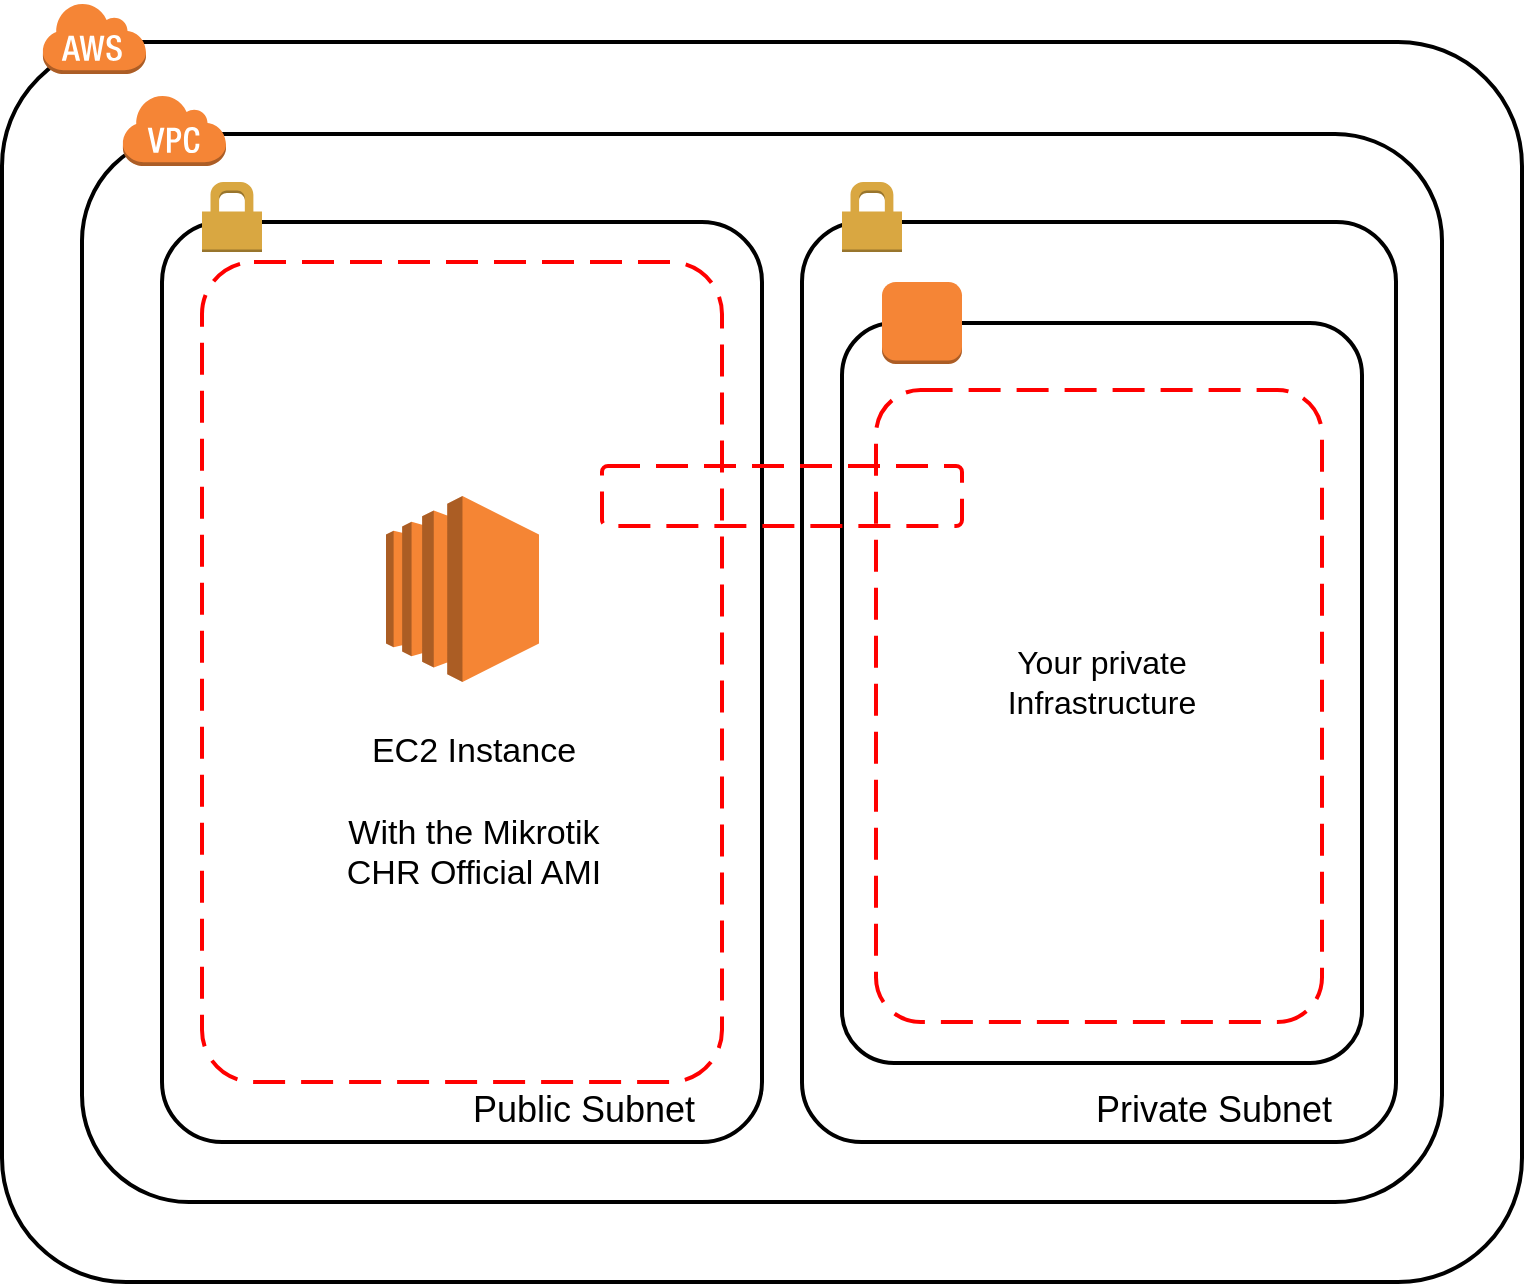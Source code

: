 <mxfile version="10.7.5" type="device"><diagram id="KGPNIBDPnWA2Lcq-HBj9" name="Page-1"><mxGraphModel dx="1394" dy="743" grid="1" gridSize="10" guides="1" tooltips="1" connect="1" arrows="1" fold="1" page="1" pageScale="1" pageWidth="827" pageHeight="1169" math="0" shadow="0"><root><mxCell id="0"/><mxCell id="1" parent="0"/><mxCell id="18Y0tFJnaTDFgKPRMuLO-1" value="" style="rounded=1;arcSize=10;dashed=0;strokeColor=#000000;fillColor=none;gradientColor=none;strokeWidth=2;" vertex="1" parent="1"><mxGeometry x="40" y="60" width="760" height="620" as="geometry"/></mxCell><mxCell id="18Y0tFJnaTDFgKPRMuLO-2" value="" style="dashed=0;html=1;shape=mxgraph.aws3.cloud;fillColor=#F58536;gradientColor=none;dashed=0;" vertex="1" parent="1"><mxGeometry x="60" y="40" width="52" height="36" as="geometry"/></mxCell><mxCell id="18Y0tFJnaTDFgKPRMuLO-3" value="" style="rounded=1;arcSize=10;dashed=0;strokeColor=#000000;fillColor=none;gradientColor=none;strokeWidth=2;" vertex="1" parent="1"><mxGeometry x="80" y="106" width="680" height="534" as="geometry"/></mxCell><mxCell id="18Y0tFJnaTDFgKPRMuLO-4" value="" style="dashed=0;html=1;shape=mxgraph.aws3.virtual_private_cloud;fillColor=#F58536;gradientColor=none;dashed=0;" vertex="1" parent="1"><mxGeometry x="100" y="86" width="52" height="36" as="geometry"/></mxCell><mxCell id="18Y0tFJnaTDFgKPRMuLO-5" value="" style="rounded=1;arcSize=10;dashed=0;strokeColor=#000000;fillColor=none;gradientColor=none;strokeWidth=2;" vertex="1" parent="1"><mxGeometry x="120" y="150" width="300" height="460" as="geometry"/></mxCell><mxCell id="18Y0tFJnaTDFgKPRMuLO-6" value="" style="dashed=0;html=1;shape=mxgraph.aws3.permissions;fillColor=#D9A741;gradientColor=none;dashed=0;" vertex="1" parent="1"><mxGeometry x="140" y="130" width="30" height="35" as="geometry"/></mxCell><mxCell id="18Y0tFJnaTDFgKPRMuLO-9" value="" style="rounded=1;arcSize=10;dashed=0;strokeColor=#000000;fillColor=none;gradientColor=none;strokeWidth=2;" vertex="1" parent="1"><mxGeometry x="440" y="150" width="297" height="460" as="geometry"/></mxCell><mxCell id="18Y0tFJnaTDFgKPRMuLO-10" value="" style="dashed=0;html=1;shape=mxgraph.aws3.permissions;fillColor=#D9A741;gradientColor=none;dashed=0;" vertex="1" parent="1"><mxGeometry x="460" y="130" width="30" height="35" as="geometry"/></mxCell><mxCell id="18Y0tFJnaTDFgKPRMuLO-11" value="&lt;font style=&quot;font-size: 18px&quot;&gt;Public Subnet&lt;/font&gt;" style="text;html=1;strokeColor=none;fillColor=none;align=center;verticalAlign=middle;whiteSpace=wrap;rounded=0;" vertex="1" parent="1"><mxGeometry x="261" y="584" width="140" height="20" as="geometry"/></mxCell><mxCell id="18Y0tFJnaTDFgKPRMuLO-12" value="&lt;font style=&quot;font-size: 18px&quot;&gt;Private Subnet&lt;/font&gt;" style="text;html=1;strokeColor=none;fillColor=none;align=center;verticalAlign=middle;whiteSpace=wrap;rounded=0;" vertex="1" parent="1"><mxGeometry x="576" y="584" width="140" height="20" as="geometry"/></mxCell><mxCell id="18Y0tFJnaTDFgKPRMuLO-13" value="" style="outlineConnect=0;dashed=0;verticalLabelPosition=bottom;verticalAlign=top;align=center;html=1;shape=mxgraph.aws3.ec2;fillColor=#F58534;gradientColor=none;" vertex="1" parent="1"><mxGeometry x="232" y="287" width="76.5" height="93" as="geometry"/></mxCell><mxCell id="18Y0tFJnaTDFgKPRMuLO-16" value="" style="rounded=1;arcSize=10;dashed=0;strokeColor=#000000;fillColor=none;gradientColor=none;strokeWidth=2;" vertex="1" parent="1"><mxGeometry x="460" y="200.5" width="260" height="370" as="geometry"/></mxCell><mxCell id="18Y0tFJnaTDFgKPRMuLO-17" value="" style="dashed=0;html=1;shape=mxgraph.aws3.instance;fillColor=#F58536;gradientColor=none;dashed=0;" vertex="1" parent="1"><mxGeometry x="480" y="180" width="40" height="41" as="geometry"/></mxCell><mxCell id="18Y0tFJnaTDFgKPRMuLO-18" value="&lt;font style=&quot;font-size: 16px&quot;&gt;Your private Infrastructure&lt;/font&gt;" style="text;html=1;strokeColor=none;fillColor=none;align=center;verticalAlign=middle;whiteSpace=wrap;rounded=0;" vertex="1" parent="1"><mxGeometry x="510" y="340" width="160" height="80" as="geometry"/></mxCell><mxCell id="18Y0tFJnaTDFgKPRMuLO-30" value="&lt;font style=&quot;font-size: 17px&quot;&gt;EC2 Instance&lt;br&gt;&lt;br&gt;With the Mikrotik CHR Official AMI&lt;br&gt;&lt;/font&gt;" style="text;html=1;strokeColor=none;fillColor=none;align=center;verticalAlign=middle;whiteSpace=wrap;rounded=0;" vertex="1" parent="1"><mxGeometry x="192" y="400" width="168" height="90" as="geometry"/></mxCell><mxCell id="18Y0tFJnaTDFgKPRMuLO-31" value="" style="rounded=1;arcSize=10;dashed=1;strokeColor=#ff0000;fillColor=none;gradientColor=none;dashPattern=8 4;strokeWidth=2;" vertex="1" parent="1"><mxGeometry x="140" y="170" width="260" height="410" as="geometry"/></mxCell><mxCell id="18Y0tFJnaTDFgKPRMuLO-32" value="" style="rounded=1;arcSize=10;dashed=1;strokeColor=#ff0000;fillColor=none;gradientColor=none;dashPattern=8 4;strokeWidth=2;" vertex="1" parent="1"><mxGeometry x="340" y="272" width="180" height="30" as="geometry"/></mxCell><mxCell id="18Y0tFJnaTDFgKPRMuLO-33" value="" style="rounded=1;arcSize=10;dashed=1;strokeColor=#ff0000;fillColor=none;gradientColor=none;dashPattern=8 4;strokeWidth=2;" vertex="1" parent="1"><mxGeometry x="477" y="234" width="223" height="316" as="geometry"/></mxCell></root></mxGraphModel></diagram></mxfile>